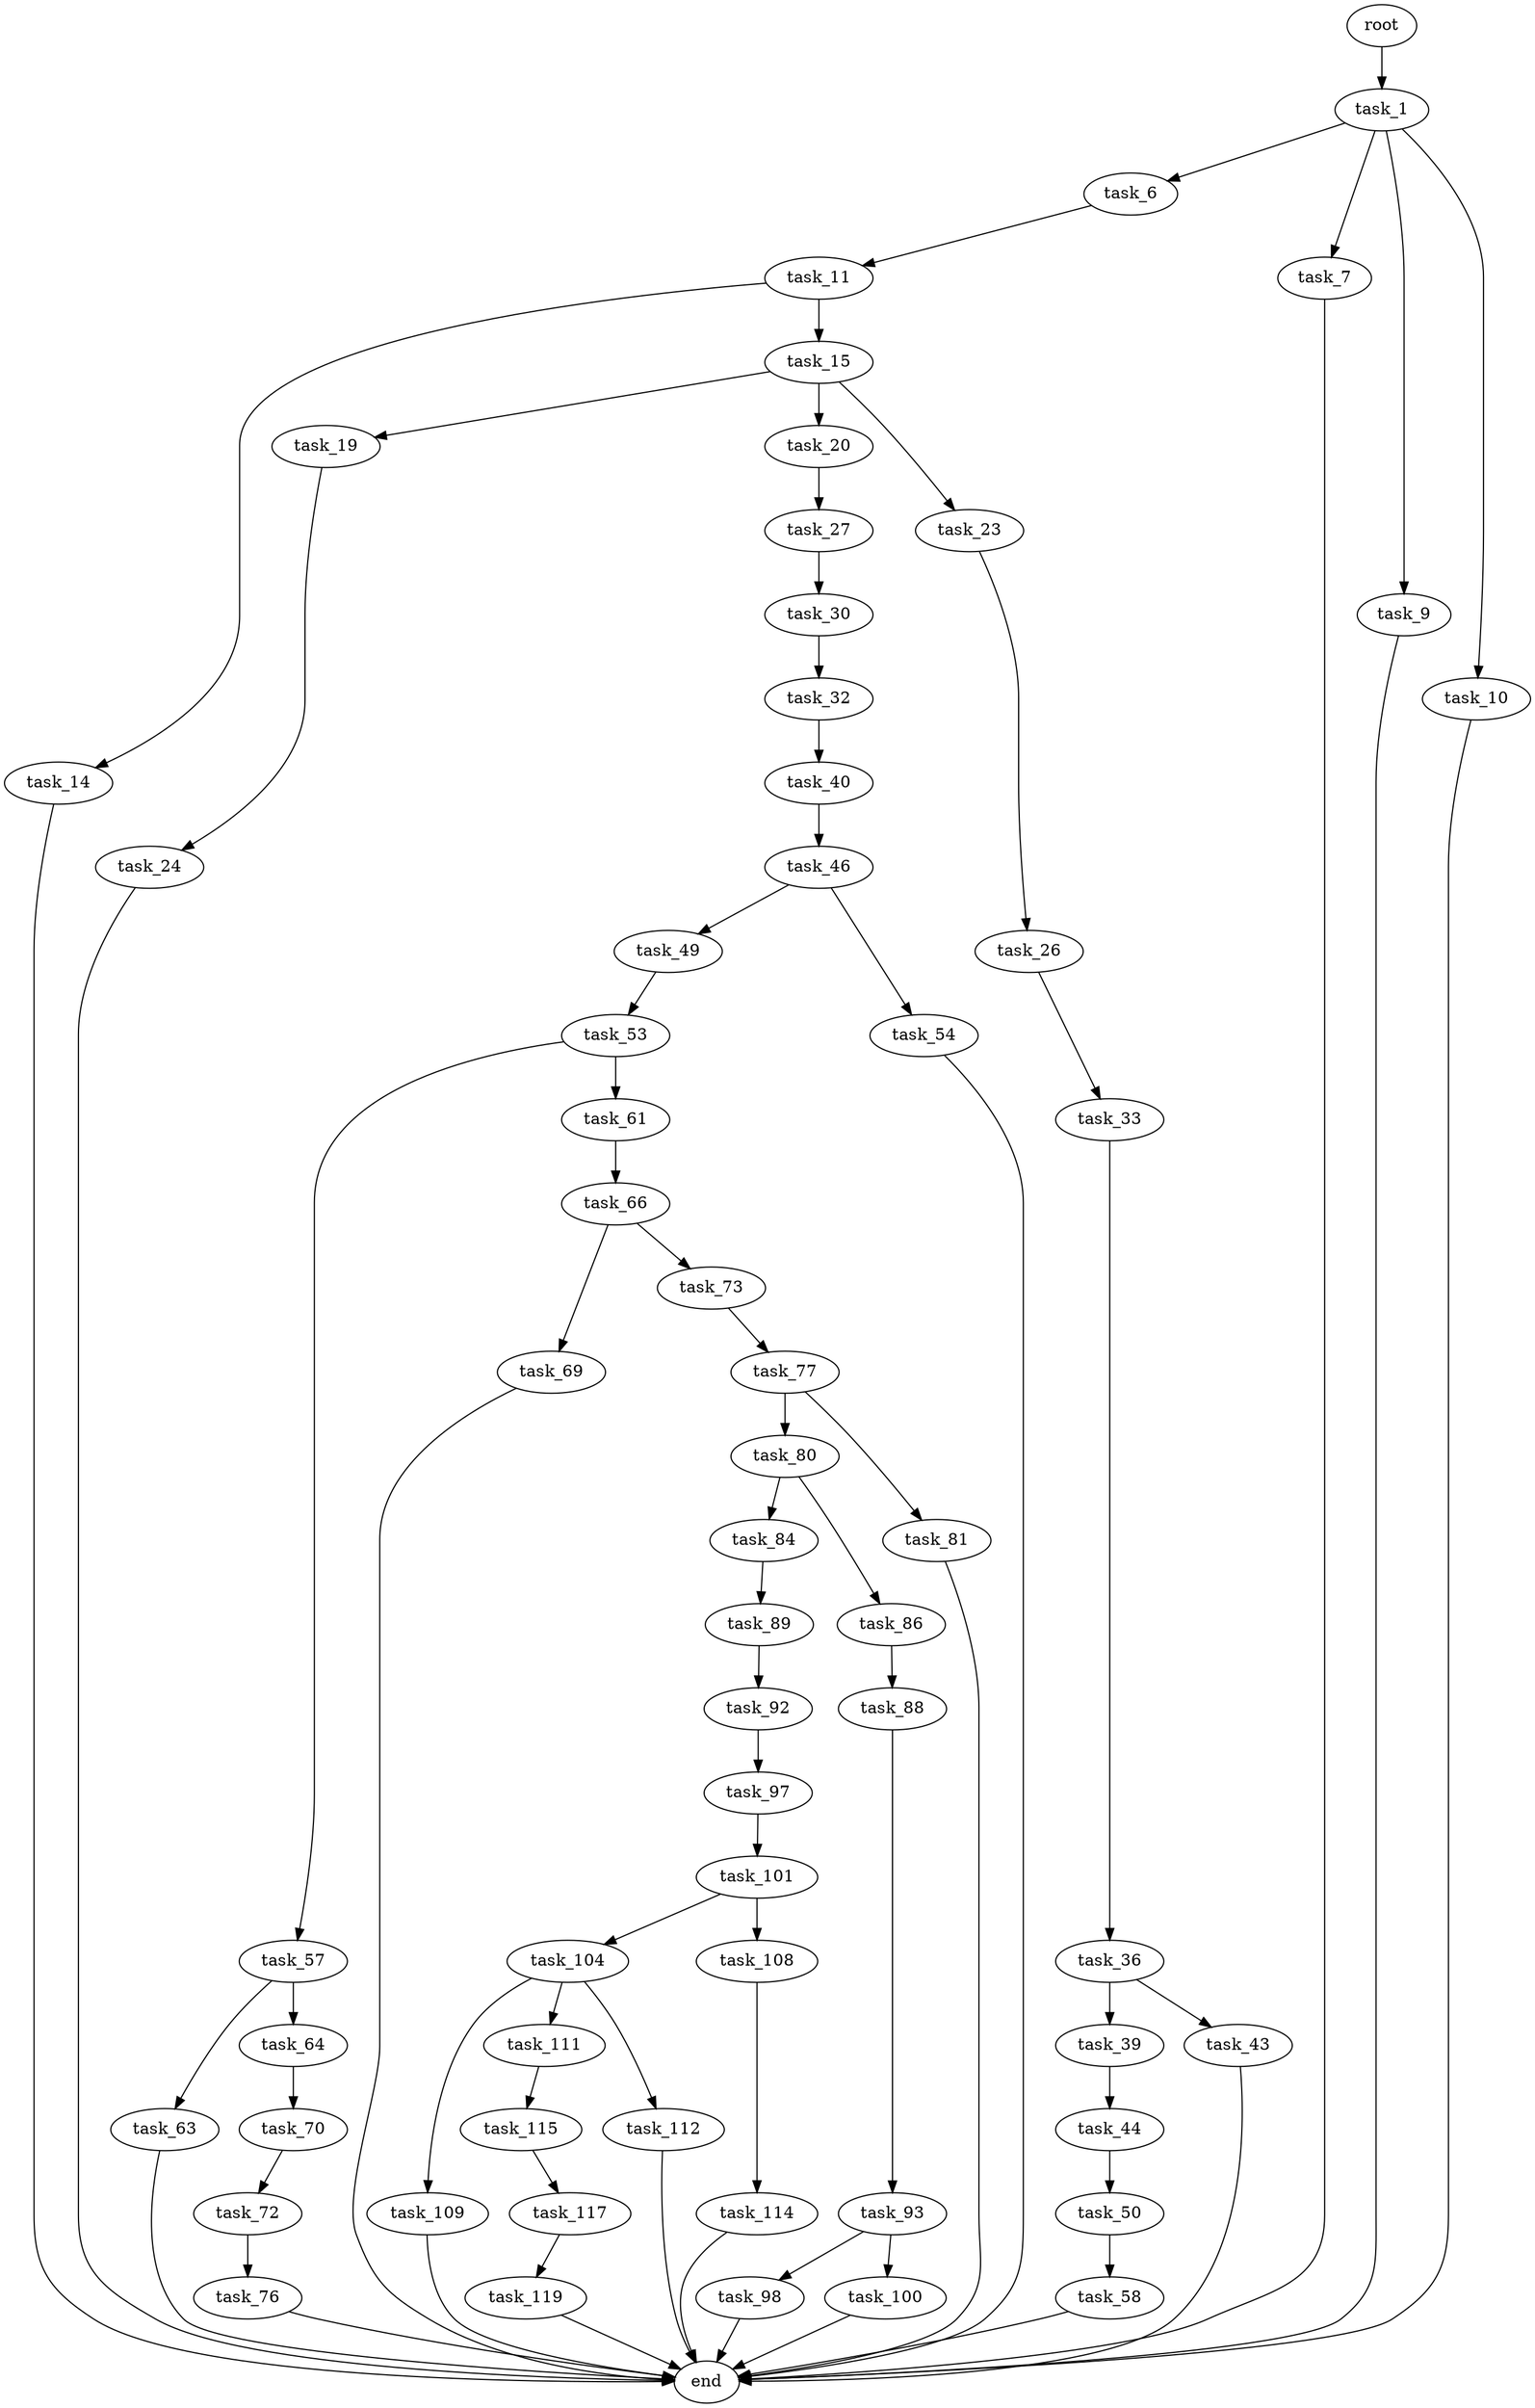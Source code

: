 digraph G {
  root [size="0.000000"];
  task_1 [size="14829150466.000000"];
  task_6 [size="2001069316.000000"];
  task_7 [size="8537116852.000000"];
  task_9 [size="782757789696.000000"];
  task_10 [size="28991029248.000000"];
  task_11 [size="782757789696.000000"];
  end [size="0.000000"];
  task_14 [size="52061777869.000000"];
  task_15 [size="368293445632.000000"];
  task_19 [size="101296605504.000000"];
  task_20 [size="231928233984.000000"];
  task_23 [size="3029639565.000000"];
  task_24 [size="1073741824000.000000"];
  task_27 [size="4435237564.000000"];
  task_26 [size="3646787483.000000"];
  task_33 [size="230190255285.000000"];
  task_30 [size="349578286189.000000"];
  task_32 [size="779125950980.000000"];
  task_40 [size="368293445632.000000"];
  task_36 [size="310470071277.000000"];
  task_39 [size="31233358739.000000"];
  task_43 [size="774821164312.000000"];
  task_44 [size="134217728000.000000"];
  task_46 [size="1073741824000.000000"];
  task_50 [size="59814564876.000000"];
  task_49 [size="125577195096.000000"];
  task_54 [size="80467689926.000000"];
  task_53 [size="8589934592.000000"];
  task_58 [size="236770075207.000000"];
  task_57 [size="28991029248.000000"];
  task_61 [size="35628583709.000000"];
  task_63 [size="43469832662.000000"];
  task_64 [size="549755813888.000000"];
  task_66 [size="111930103528.000000"];
  task_70 [size="28991029248.000000"];
  task_69 [size="971720047092.000000"];
  task_73 [size="35688778809.000000"];
  task_72 [size="330993851084.000000"];
  task_76 [size="149313837643.000000"];
  task_77 [size="589679115512.000000"];
  task_80 [size="1073741824000.000000"];
  task_81 [size="44872256544.000000"];
  task_84 [size="28991029248.000000"];
  task_86 [size="68719476736.000000"];
  task_89 [size="10546576325.000000"];
  task_88 [size="8000814168.000000"];
  task_93 [size="782757789696.000000"];
  task_92 [size="6306241273.000000"];
  task_97 [size="782757789696.000000"];
  task_98 [size="134217728000.000000"];
  task_100 [size="71920231260.000000"];
  task_101 [size="13259405536.000000"];
  task_104 [size="640690248751.000000"];
  task_108 [size="131263864728.000000"];
  task_109 [size="20566182509.000000"];
  task_111 [size="382428027622.000000"];
  task_112 [size="368293445632.000000"];
  task_114 [size="36901947322.000000"];
  task_115 [size="560200168347.000000"];
  task_117 [size="176253988120.000000"];
  task_119 [size="5943516044.000000"];

  root -> task_1 [size="1.000000"];
  task_1 -> task_6 [size="536870912.000000"];
  task_1 -> task_7 [size="536870912.000000"];
  task_1 -> task_9 [size="536870912.000000"];
  task_1 -> task_10 [size="536870912.000000"];
  task_6 -> task_11 [size="75497472.000000"];
  task_7 -> end [size="1.000000"];
  task_9 -> end [size="1.000000"];
  task_10 -> end [size="1.000000"];
  task_11 -> task_14 [size="679477248.000000"];
  task_11 -> task_15 [size="679477248.000000"];
  task_14 -> end [size="1.000000"];
  task_15 -> task_19 [size="411041792.000000"];
  task_15 -> task_20 [size="411041792.000000"];
  task_15 -> task_23 [size="411041792.000000"];
  task_19 -> task_24 [size="134217728.000000"];
  task_20 -> task_27 [size="301989888.000000"];
  task_23 -> task_26 [size="301989888.000000"];
  task_24 -> end [size="1.000000"];
  task_27 -> task_30 [size="75497472.000000"];
  task_26 -> task_33 [size="411041792.000000"];
  task_33 -> task_36 [size="411041792.000000"];
  task_30 -> task_32 [size="411041792.000000"];
  task_32 -> task_40 [size="536870912.000000"];
  task_40 -> task_46 [size="411041792.000000"];
  task_36 -> task_39 [size="301989888.000000"];
  task_36 -> task_43 [size="301989888.000000"];
  task_39 -> task_44 [size="33554432.000000"];
  task_43 -> end [size="1.000000"];
  task_44 -> task_50 [size="209715200.000000"];
  task_46 -> task_49 [size="838860800.000000"];
  task_46 -> task_54 [size="838860800.000000"];
  task_50 -> task_58 [size="134217728.000000"];
  task_49 -> task_53 [size="134217728.000000"];
  task_54 -> end [size="1.000000"];
  task_53 -> task_57 [size="33554432.000000"];
  task_53 -> task_61 [size="33554432.000000"];
  task_58 -> end [size="1.000000"];
  task_57 -> task_63 [size="75497472.000000"];
  task_57 -> task_64 [size="75497472.000000"];
  task_61 -> task_66 [size="838860800.000000"];
  task_63 -> end [size="1.000000"];
  task_64 -> task_70 [size="536870912.000000"];
  task_66 -> task_69 [size="75497472.000000"];
  task_66 -> task_73 [size="75497472.000000"];
  task_70 -> task_72 [size="75497472.000000"];
  task_69 -> end [size="1.000000"];
  task_73 -> task_77 [size="838860800.000000"];
  task_72 -> task_76 [size="301989888.000000"];
  task_76 -> end [size="1.000000"];
  task_77 -> task_80 [size="838860800.000000"];
  task_77 -> task_81 [size="838860800.000000"];
  task_80 -> task_84 [size="838860800.000000"];
  task_80 -> task_86 [size="838860800.000000"];
  task_81 -> end [size="1.000000"];
  task_84 -> task_89 [size="75497472.000000"];
  task_86 -> task_88 [size="134217728.000000"];
  task_89 -> task_92 [size="301989888.000000"];
  task_88 -> task_93 [size="536870912.000000"];
  task_93 -> task_98 [size="679477248.000000"];
  task_93 -> task_100 [size="679477248.000000"];
  task_92 -> task_97 [size="209715200.000000"];
  task_97 -> task_101 [size="679477248.000000"];
  task_98 -> end [size="1.000000"];
  task_100 -> end [size="1.000000"];
  task_101 -> task_104 [size="301989888.000000"];
  task_101 -> task_108 [size="301989888.000000"];
  task_104 -> task_109 [size="411041792.000000"];
  task_104 -> task_111 [size="411041792.000000"];
  task_104 -> task_112 [size="411041792.000000"];
  task_108 -> task_114 [size="134217728.000000"];
  task_109 -> end [size="1.000000"];
  task_111 -> task_115 [size="301989888.000000"];
  task_112 -> end [size="1.000000"];
  task_114 -> end [size="1.000000"];
  task_115 -> task_117 [size="679477248.000000"];
  task_117 -> task_119 [size="301989888.000000"];
  task_119 -> end [size="1.000000"];
}
